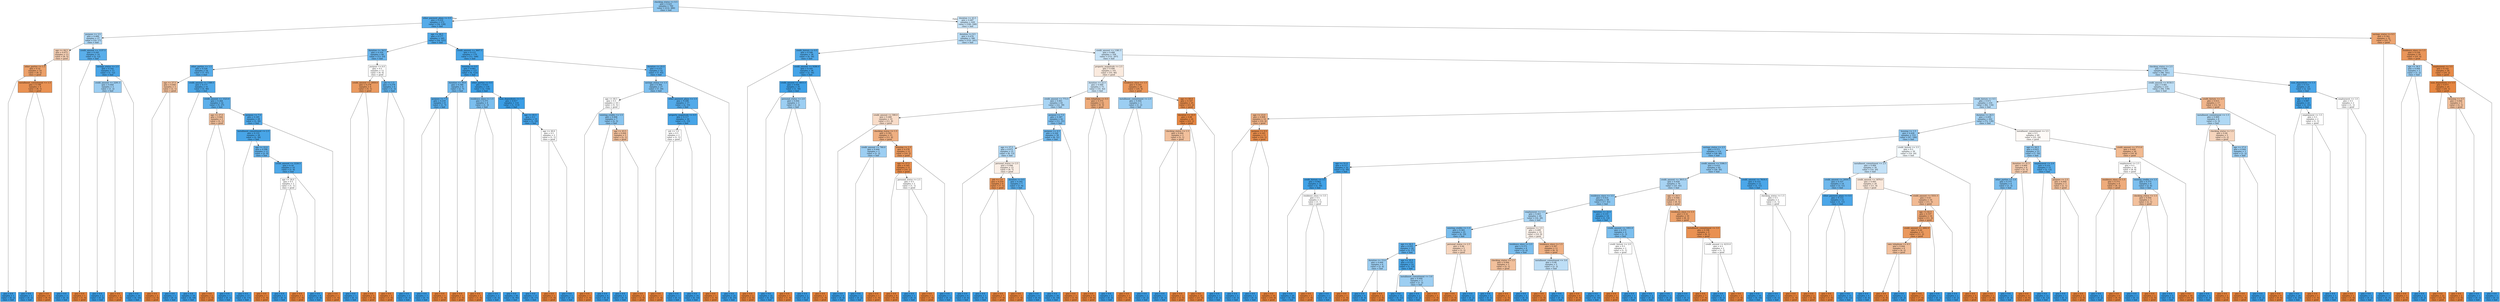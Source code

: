 digraph Tree {
node [shape=box, style="filled", color="black"] ;
graph [ranksep=equally, splines=polyline] ;
0 [label="checking_status <= 0.5\ngini = 0.425\nsamples = 700\nvalue = [214, 486]\nclass = bad", fillcolor="#399de58f"] ;
1 [label="other_payment_plans <= 0.5\ngini = 0.219\nsamples = 272\nvalue = [34, 238]\nclass = bad", fillcolor="#399de5db"] ;
0 -> 1 [labeldistance=2.5, labelangle=45, headlabel="True"] ;
2 [label="purpose <= 3.5\ngini = 0.466\nsamples = 27\nvalue = [10, 17]\nclass = bad", fillcolor="#399de569"] ;
1 -> 2 ;
3 [label="age <= 44.5\ngini = 0.473\nsamples = 13\nvalue = [8, 5]\nclass = good", fillcolor="#e5813960"] ;
2 -> 3 ;
4 [label="other_parties <= 1.5\ngini = 0.32\nsamples = 10\nvalue = [8, 2]\nclass = good", fillcolor="#e58139bf"] ;
3 -> 4 ;
5 [label="gini = 0.0\nsamples = 1\nvalue = [0, 1]\nclass = bad", fillcolor="#399de5ff"] ;
4 -> 5 ;
6 [label="installment_commitment <= 1.5\ngini = 0.198\nsamples = 9\nvalue = [8, 1]\nclass = good", fillcolor="#e58139df"] ;
4 -> 6 ;
7 [label="gini = 0.0\nsamples = 1\nvalue = [0, 1]\nclass = bad", fillcolor="#399de5ff"] ;
6 -> 7 ;
8 [label="gini = 0.0\nsamples = 8\nvalue = [8, 0]\nclass = good", fillcolor="#e58139ff"] ;
6 -> 8 ;
9 [label="gini = 0.0\nsamples = 3\nvalue = [0, 3]\nclass = bad", fillcolor="#399de5ff"] ;
3 -> 9 ;
10 [label="credit_amount <= 1137.5\ngini = 0.245\nsamples = 14\nvalue = [2, 12]\nclass = bad", fillcolor="#399de5d4"] ;
2 -> 10 ;
11 [label="gini = 0.0\nsamples = 1\nvalue = [1, 0]\nclass = good", fillcolor="#e58139ff"] ;
10 -> 11 ;
12 [label="savings_status <= 2.5\ngini = 0.142\nsamples = 13\nvalue = [1, 12]\nclass = bad", fillcolor="#399de5ea"] ;
10 -> 12 ;
13 [label="credit_amount <= 2291.5\ngini = 0.444\nsamples = 3\nvalue = [1, 2]\nclass = bad", fillcolor="#399de57f"] ;
12 -> 13 ;
14 [label="gini = 0.0\nsamples = 2\nvalue = [0, 2]\nclass = bad", fillcolor="#399de5ff"] ;
13 -> 14 ;
15 [label="gini = 0.0\nsamples = 1\nvalue = [1, 0]\nclass = good", fillcolor="#e58139ff"] ;
13 -> 15 ;
16 [label="gini = 0.0\nsamples = 10\nvalue = [0, 10]\nclass = bad", fillcolor="#399de5ff"] ;
12 -> 16 ;
17 [label="age <= 28.5\ngini = 0.177\nsamples = 245\nvalue = [24, 221]\nclass = bad", fillcolor="#399de5e3"] ;
1 -> 17 ;
18 [label="duration <= 34.5\ngini = 0.316\nsamples = 66\nvalue = [13, 53]\nclass = bad", fillcolor="#399de5c0"] ;
17 -> 18 ;
19 [label="other_parties <= 1.5\ngini = 0.226\nsamples = 54\nvalue = [7, 47]\nclass = bad", fillcolor="#399de5d9"] ;
18 -> 19 ;
20 [label="age <= 27.5\ngini = 0.444\nsamples = 3\nvalue = [2, 1]\nclass = good", fillcolor="#e581397f"] ;
19 -> 20 ;
21 [label="gini = 0.0\nsamples = 2\nvalue = [2, 0]\nclass = good", fillcolor="#e58139ff"] ;
20 -> 21 ;
22 [label="gini = 0.0\nsamples = 1\nvalue = [0, 1]\nclass = bad", fillcolor="#399de5ff"] ;
20 -> 22 ;
23 [label="credit_amount <= 1349.5\ngini = 0.177\nsamples = 51\nvalue = [5, 46]\nclass = bad", fillcolor="#399de5e3"] ;
19 -> 23 ;
24 [label="gini = 0.0\nsamples = 19\nvalue = [0, 19]\nclass = bad", fillcolor="#399de5ff"] ;
23 -> 24 ;
25 [label="credit_amount <= 1523.0\ngini = 0.264\nsamples = 32\nvalue = [5, 27]\nclass = bad", fillcolor="#399de5d0"] ;
23 -> 25 ;
26 [label="age <= 27.0\ngini = 0.444\nsamples = 3\nvalue = [2, 1]\nclass = good", fillcolor="#e581397f"] ;
25 -> 26 ;
27 [label="gini = 0.0\nsamples = 2\nvalue = [2, 0]\nclass = good", fillcolor="#e58139ff"] ;
26 -> 27 ;
28 [label="gini = 0.0\nsamples = 1\nvalue = [0, 1]\nclass = bad", fillcolor="#399de5ff"] ;
26 -> 28 ;
29 [label="purpose <= 7.5\ngini = 0.185\nsamples = 29\nvalue = [3, 26]\nclass = bad", fillcolor="#399de5e2"] ;
25 -> 29 ;
30 [label="installment_commitment <= 2.5\ngini = 0.133\nsamples = 28\nvalue = [2, 26]\nclass = bad", fillcolor="#399de5eb"] ;
29 -> 30 ;
31 [label="gini = 0.0\nsamples = 17\nvalue = [0, 17]\nclass = bad", fillcolor="#399de5ff"] ;
30 -> 31 ;
32 [label="age <= 22.0\ngini = 0.298\nsamples = 11\nvalue = [2, 9]\nclass = bad", fillcolor="#399de5c6"] ;
30 -> 32 ;
33 [label="gini = 0.0\nsamples = 1\nvalue = [1, 0]\nclass = good", fillcolor="#e58139ff"] ;
32 -> 33 ;
34 [label="credit_amount <= 2226.5\ngini = 0.18\nsamples = 10\nvalue = [1, 9]\nclass = bad", fillcolor="#399de5e3"] ;
32 -> 34 ;
35 [label="age <= 26.0\ngini = 0.5\nsamples = 2\nvalue = [1, 1]\nclass = good", fillcolor="#e5813900"] ;
34 -> 35 ;
36 [label="gini = 0.0\nsamples = 1\nvalue = [0, 1]\nclass = bad", fillcolor="#399de5ff"] ;
35 -> 36 ;
37 [label="gini = 0.0\nsamples = 1\nvalue = [1, 0]\nclass = good", fillcolor="#e58139ff"] ;
35 -> 37 ;
38 [label="gini = 0.0\nsamples = 8\nvalue = [0, 8]\nclass = bad", fillcolor="#399de5ff"] ;
34 -> 38 ;
39 [label="gini = 0.0\nsamples = 1\nvalue = [1, 0]\nclass = good", fillcolor="#e58139ff"] ;
29 -> 39 ;
40 [label="purpose <= 6.0\ngini = 0.5\nsamples = 12\nvalue = [6, 6]\nclass = good", fillcolor="#e5813900"] ;
18 -> 40 ;
41 [label="credit_amount <= 2959.0\ngini = 0.278\nsamples = 6\nvalue = [5, 1]\nclass = good", fillcolor="#e58139cc"] ;
40 -> 41 ;
42 [label="gini = 0.0\nsamples = 1\nvalue = [0, 1]\nclass = bad", fillcolor="#399de5ff"] ;
41 -> 42 ;
43 [label="gini = 0.0\nsamples = 5\nvalue = [5, 0]\nclass = good", fillcolor="#e58139ff"] ;
41 -> 43 ;
44 [label="job <= 1.5\ngini = 0.278\nsamples = 6\nvalue = [1, 5]\nclass = bad", fillcolor="#399de5cc"] ;
40 -> 44 ;
45 [label="gini = 0.0\nsamples = 1\nvalue = [1, 0]\nclass = good", fillcolor="#e58139ff"] ;
44 -> 45 ;
46 [label="gini = 0.0\nsamples = 5\nvalue = [0, 5]\nclass = bad", fillcolor="#399de5ff"] ;
44 -> 46 ;
47 [label="credit_amount <= 3607.5\ngini = 0.115\nsamples = 179\nvalue = [11, 168]\nclass = bad", fillcolor="#399de5ee"] ;
17 -> 47 ;
48 [label="housing <= 0.5\ngini = 0.061\nsamples = 127\nvalue = [4, 123]\nclass = bad", fillcolor="#399de5f7"] ;
47 -> 48 ;
49 [label="duration <= 30.0\ngini = 0.346\nsamples = 9\nvalue = [2, 7]\nclass = bad", fillcolor="#399de5b6"] ;
48 -> 49 ;
50 [label="purpose <= 7.5\ngini = 0.219\nsamples = 8\nvalue = [1, 7]\nclass = bad", fillcolor="#399de5db"] ;
49 -> 50 ;
51 [label="gini = 0.0\nsamples = 7\nvalue = [0, 7]\nclass = bad", fillcolor="#399de5ff"] ;
50 -> 51 ;
52 [label="gini = 0.0\nsamples = 1\nvalue = [1, 0]\nclass = good", fillcolor="#e58139ff"] ;
50 -> 52 ;
53 [label="gini = 0.0\nsamples = 1\nvalue = [1, 0]\nclass = good", fillcolor="#e58139ff"] ;
49 -> 53 ;
54 [label="other_parties <= 0.5\ngini = 0.033\nsamples = 118\nvalue = [2, 116]\nclass = bad", fillcolor="#399de5fb"] ;
48 -> 54 ;
55 [label="residence_since <= 1.5\ngini = 0.375\nsamples = 4\nvalue = [1, 3]\nclass = bad", fillcolor="#399de5aa"] ;
54 -> 55 ;
56 [label="gini = 0.0\nsamples = 1\nvalue = [1, 0]\nclass = good", fillcolor="#e58139ff"] ;
55 -> 56 ;
57 [label="gini = 0.0\nsamples = 3\nvalue = [0, 3]\nclass = bad", fillcolor="#399de5ff"] ;
55 -> 57 ;
58 [label="num_dependents <= 1.5\ngini = 0.017\nsamples = 114\nvalue = [1, 113]\nclass = bad", fillcolor="#399de5fd"] ;
54 -> 58 ;
59 [label="gini = 0.0\nsamples = 95\nvalue = [0, 95]\nclass = bad", fillcolor="#399de5ff"] ;
58 -> 59 ;
60 [label="age <= 45.5\ngini = 0.1\nsamples = 19\nvalue = [1, 18]\nclass = bad", fillcolor="#399de5f1"] ;
58 -> 60 ;
61 [label="gini = 0.0\nsamples = 17\nvalue = [0, 17]\nclass = bad", fillcolor="#399de5ff"] ;
60 -> 61 ;
62 [label="age <= 49.0\ngini = 0.5\nsamples = 2\nvalue = [1, 1]\nclass = good", fillcolor="#e5813900"] ;
60 -> 62 ;
63 [label="gini = 0.0\nsamples = 1\nvalue = [1, 0]\nclass = good", fillcolor="#e58139ff"] ;
62 -> 63 ;
64 [label="gini = 0.0\nsamples = 1\nvalue = [0, 1]\nclass = bad", fillcolor="#399de5ff"] ;
62 -> 64 ;
65 [label="duration <= 25.5\ngini = 0.233\nsamples = 52\nvalue = [7, 45]\nclass = bad", fillcolor="#399de5d7"] ;
47 -> 65 ;
66 [label="savings_status <= 1.5\ngini = 0.384\nsamples = 27\nvalue = [7, 20]\nclass = bad", fillcolor="#399de5a6"] ;
65 -> 66 ;
67 [label="age <= 40.5\ngini = 0.5\nsamples = 10\nvalue = [5, 5]\nclass = good", fillcolor="#e5813900"] ;
66 -> 67 ;
68 [label="gini = 0.0\nsamples = 3\nvalue = [3, 0]\nclass = good", fillcolor="#e58139ff"] ;
67 -> 68 ;
69 [label="existing_credits <= 1.5\ngini = 0.408\nsamples = 7\nvalue = [2, 5]\nclass = bad", fillcolor="#399de599"] ;
67 -> 69 ;
70 [label="gini = 0.0\nsamples = 4\nvalue = [0, 4]\nclass = bad", fillcolor="#399de5ff"] ;
69 -> 70 ;
71 [label="age <= 43.5\ngini = 0.444\nsamples = 3\nvalue = [2, 1]\nclass = good", fillcolor="#e581397f"] ;
69 -> 71 ;
72 [label="gini = 0.0\nsamples = 1\nvalue = [0, 1]\nclass = bad", fillcolor="#399de5ff"] ;
71 -> 72 ;
73 [label="gini = 0.0\nsamples = 2\nvalue = [2, 0]\nclass = good", fillcolor="#e58139ff"] ;
71 -> 73 ;
74 [label="other_payment_plans <= 1.5\ngini = 0.208\nsamples = 17\nvalue = [2, 15]\nclass = bad", fillcolor="#399de5dd"] ;
66 -> 74 ;
75 [label="property_magnitude <= 0.5\ngini = 0.117\nsamples = 16\nvalue = [1, 15]\nclass = bad", fillcolor="#399de5ee"] ;
74 -> 75 ;
76 [label="job <= 1.0\ngini = 0.5\nsamples = 2\nvalue = [1, 1]\nclass = good", fillcolor="#e5813900"] ;
75 -> 76 ;
77 [label="gini = 0.0\nsamples = 1\nvalue = [1, 0]\nclass = good", fillcolor="#e58139ff"] ;
76 -> 77 ;
78 [label="gini = 0.0\nsamples = 1\nvalue = [0, 1]\nclass = bad", fillcolor="#399de5ff"] ;
76 -> 78 ;
79 [label="gini = 0.0\nsamples = 14\nvalue = [0, 14]\nclass = bad", fillcolor="#399de5ff"] ;
75 -> 79 ;
80 [label="gini = 0.0\nsamples = 1\nvalue = [1, 0]\nclass = good", fillcolor="#e58139ff"] ;
74 -> 80 ;
81 [label="gini = 0.0\nsamples = 25\nvalue = [0, 25]\nclass = bad", fillcolor="#399de5ff"] ;
65 -> 81 ;
82 [label="duration <= 43.5\ngini = 0.487\nsamples = 428\nvalue = [180, 248]\nclass = bad", fillcolor="#399de546"] ;
0 -> 82 [labeldistance=2.5, labelangle=-45, headlabel="False"] ;
83 [label="duration <= 8.5\ngini = 0.476\nsamples = 396\nvalue = [155, 241]\nclass = bad", fillcolor="#399de55b"] ;
82 -> 83 ;
84 [label="credit_history <= 0.5\ngini = 0.188\nsamples = 38\nvalue = [4, 34]\nclass = bad", fillcolor="#399de5e1"] ;
83 -> 84 ;
85 [label="gini = 0.0\nsamples = 2\nvalue = [2, 0]\nclass = good", fillcolor="#e58139ff"] ;
84 -> 85 ;
86 [label="credit_amount <= 9286.0\ngini = 0.105\nsamples = 36\nvalue = [2, 34]\nclass = bad", fillcolor="#399de5f0"] ;
84 -> 86 ;
87 [label="credit_amount <= 3015.5\ngini = 0.056\nsamples = 35\nvalue = [1, 34]\nclass = bad", fillcolor="#399de5f8"] ;
86 -> 87 ;
88 [label="gini = 0.0\nsamples = 32\nvalue = [0, 32]\nclass = bad", fillcolor="#399de5ff"] ;
87 -> 88 ;
89 [label="personal_status <= 2.0\ngini = 0.444\nsamples = 3\nvalue = [1, 2]\nclass = bad", fillcolor="#399de57f"] ;
87 -> 89 ;
90 [label="gini = 0.0\nsamples = 1\nvalue = [1, 0]\nclass = good", fillcolor="#e58139ff"] ;
89 -> 90 ;
91 [label="gini = 0.0\nsamples = 2\nvalue = [0, 2]\nclass = bad", fillcolor="#399de5ff"] ;
89 -> 91 ;
92 [label="gini = 0.0\nsamples = 1\nvalue = [1, 0]\nclass = good", fillcolor="#e58139ff"] ;
86 -> 92 ;
93 [label="credit_amount <= 1381.5\ngini = 0.488\nsamples = 358\nvalue = [151, 207]\nclass = bad", fillcolor="#399de545"] ;
83 -> 93 ;
94 [label="property_magnitude <= 2.5\ngini = 0.496\nsamples = 101\nvalue = [55, 46]\nclass = good", fillcolor="#e581392a"] ;
93 -> 94 ;
95 [label="duration <= 22.5\ngini = 0.489\nsamples = 73\nvalue = [31, 42]\nclass = bad", fillcolor="#399de543"] ;
94 -> 95 ;
96 [label="credit_amount <= 773.5\ngini = 0.461\nsamples = 61\nvalue = [22, 39]\nclass = bad", fillcolor="#399de56f"] ;
95 -> 96 ;
97 [label="credit_amount <= 590.0\ngini = 0.488\nsamples = 19\nvalue = [11, 8]\nclass = good", fillcolor="#e5813946"] ;
96 -> 97 ;
98 [label="gini = 0.0\nsamples = 4\nvalue = [0, 4]\nclass = bad", fillcolor="#399de5ff"] ;
97 -> 98 ;
99 [label="checking_status <= 1.5\ngini = 0.391\nsamples = 15\nvalue = [11, 4]\nclass = good", fillcolor="#e58139a2"] ;
97 -> 99 ;
100 [label="credit_amount <= 760.0\ngini = 0.444\nsamples = 3\nvalue = [1, 2]\nclass = bad", fillcolor="#399de57f"] ;
99 -> 100 ;
101 [label="gini = 0.0\nsamples = 2\nvalue = [0, 2]\nclass = bad", fillcolor="#399de5ff"] ;
100 -> 101 ;
102 [label="gini = 0.0\nsamples = 1\nvalue = [1, 0]\nclass = good", fillcolor="#e58139ff"] ;
100 -> 102 ;
103 [label="housing <= 1.5\ngini = 0.278\nsamples = 12\nvalue = [10, 2]\nclass = good", fillcolor="#e58139cc"] ;
99 -> 103 ;
104 [label="age <= 37.5\ngini = 0.165\nsamples = 11\nvalue = [10, 1]\nclass = good", fillcolor="#e58139e6"] ;
103 -> 104 ;
105 [label="gini = 0.0\nsamples = 9\nvalue = [9, 0]\nclass = good", fillcolor="#e58139ff"] ;
104 -> 105 ;
106 [label="personal_status <= 2.5\ngini = 0.5\nsamples = 2\nvalue = [1, 1]\nclass = good", fillcolor="#e5813900"] ;
104 -> 106 ;
107 [label="gini = 0.0\nsamples = 1\nvalue = [0, 1]\nclass = bad", fillcolor="#399de5ff"] ;
106 -> 107 ;
108 [label="gini = 0.0\nsamples = 1\nvalue = [1, 0]\nclass = good", fillcolor="#e58139ff"] ;
106 -> 108 ;
109 [label="gini = 0.0\nsamples = 1\nvalue = [0, 1]\nclass = bad", fillcolor="#399de5ff"] ;
103 -> 109 ;
110 [label="purpose <= 7.5\ngini = 0.387\nsamples = 42\nvalue = [11, 31]\nclass = bad", fillcolor="#399de5a5"] ;
96 -> 110 ;
111 [label="purpose <= 4.5\ngini = 0.326\nsamples = 39\nvalue = [8, 31]\nclass = bad", fillcolor="#399de5bd"] ;
110 -> 111 ;
112 [label="age <= 27.5\ngini = 0.472\nsamples = 21\nvalue = [8, 13]\nclass = bad", fillcolor="#399de562"] ;
111 -> 112 ;
113 [label="gini = 0.0\nsamples = 6\nvalue = [0, 6]\nclass = bad", fillcolor="#399de5ff"] ;
112 -> 113 ;
114 [label="personal_status <= 2.5\ngini = 0.498\nsamples = 15\nvalue = [8, 7]\nclass = good", fillcolor="#e5813920"] ;
112 -> 114 ;
115 [label="job <= 1.0\ngini = 0.219\nsamples = 8\nvalue = [7, 1]\nclass = good", fillcolor="#e58139db"] ;
114 -> 115 ;
116 [label="gini = 0.0\nsamples = 1\nvalue = [0, 1]\nclass = bad", fillcolor="#399de5ff"] ;
115 -> 116 ;
117 [label="gini = 0.0\nsamples = 7\nvalue = [7, 0]\nclass = good", fillcolor="#e58139ff"] ;
115 -> 117 ;
118 [label="duration <= 9.5\ngini = 0.245\nsamples = 7\nvalue = [1, 6]\nclass = bad", fillcolor="#399de5d4"] ;
114 -> 118 ;
119 [label="gini = 0.0\nsamples = 1\nvalue = [1, 0]\nclass = good", fillcolor="#e58139ff"] ;
118 -> 119 ;
120 [label="gini = 0.0\nsamples = 6\nvalue = [0, 6]\nclass = bad", fillcolor="#399de5ff"] ;
118 -> 120 ;
121 [label="gini = 0.0\nsamples = 18\nvalue = [0, 18]\nclass = bad", fillcolor="#399de5ff"] ;
111 -> 121 ;
122 [label="gini = 0.0\nsamples = 3\nvalue = [3, 0]\nclass = good", fillcolor="#e58139ff"] ;
110 -> 122 ;
123 [label="own_telephone <= 0.5\ngini = 0.375\nsamples = 12\nvalue = [9, 3]\nclass = good", fillcolor="#e58139aa"] ;
95 -> 123 ;
124 [label="gini = 0.0\nsamples = 9\nvalue = [9, 0]\nclass = good", fillcolor="#e58139ff"] ;
123 -> 124 ;
125 [label="gini = 0.0\nsamples = 3\nvalue = [0, 3]\nclass = bad", fillcolor="#399de5ff"] ;
123 -> 125 ;
126 [label="residence_since <= 1.5\ngini = 0.245\nsamples = 28\nvalue = [24, 4]\nclass = good", fillcolor="#e58139d4"] ;
94 -> 126 ;
127 [label="installment_commitment <= 2.5\ngini = 0.444\nsamples = 3\nvalue = [1, 2]\nclass = bad", fillcolor="#399de57f"] ;
126 -> 127 ;
128 [label="gini = 0.0\nsamples = 1\nvalue = [1, 0]\nclass = good", fillcolor="#e58139ff"] ;
127 -> 128 ;
129 [label="gini = 0.0\nsamples = 2\nvalue = [0, 2]\nclass = bad", fillcolor="#399de5ff"] ;
127 -> 129 ;
130 [label="age <= 64.0\ngini = 0.147\nsamples = 25\nvalue = [23, 2]\nclass = good", fillcolor="#e58139e9"] ;
126 -> 130 ;
131 [label="duration <= 10.5\ngini = 0.08\nsamples = 24\nvalue = [23, 1]\nclass = good", fillcolor="#e58139f4"] ;
130 -> 131 ;
132 [label="checking_status <= 1.5\ngini = 0.444\nsamples = 3\nvalue = [2, 1]\nclass = good", fillcolor="#e581397f"] ;
131 -> 132 ;
133 [label="gini = 0.0\nsamples = 1\nvalue = [0, 1]\nclass = bad", fillcolor="#399de5ff"] ;
132 -> 133 ;
134 [label="gini = 0.0\nsamples = 2\nvalue = [2, 0]\nclass = good", fillcolor="#e58139ff"] ;
132 -> 134 ;
135 [label="gini = 0.0\nsamples = 21\nvalue = [21, 0]\nclass = good", fillcolor="#e58139ff"] ;
131 -> 135 ;
136 [label="gini = 0.0\nsamples = 1\nvalue = [0, 1]\nclass = bad", fillcolor="#399de5ff"] ;
130 -> 136 ;
137 [label="checking_status <= 2.5\ngini = 0.468\nsamples = 257\nvalue = [96, 161]\nclass = bad", fillcolor="#399de567"] ;
93 -> 137 ;
138 [label="credit_amount <= 8150.5\ngini = 0.481\nsamples = 233\nvalue = [94, 139]\nclass = bad", fillcolor="#399de553"] ;
137 -> 138 ;
139 [label="credit_history <= 0.5\ngini = 0.471\nsamples = 216\nvalue = [82, 134]\nclass = bad", fillcolor="#399de563"] ;
138 -> 139 ;
140 [label="age <= 23.0\ngini = 0.408\nsamples = 14\nvalue = [10, 4]\nclass = good", fillcolor="#e5813999"] ;
139 -> 140 ;
141 [label="gini = 0.0\nsamples = 3\nvalue = [0, 3]\nclass = bad", fillcolor="#399de5ff"] ;
140 -> 141 ;
142 [label="purpose <= 0.5\ngini = 0.165\nsamples = 11\nvalue = [10, 1]\nclass = good", fillcolor="#e58139e6"] ;
140 -> 142 ;
143 [label="gini = 0.0\nsamples = 1\nvalue = [0, 1]\nclass = bad", fillcolor="#399de5ff"] ;
142 -> 143 ;
144 [label="gini = 0.0\nsamples = 10\nvalue = [10, 0]\nclass = good", fillcolor="#e58139ff"] ;
142 -> 144 ;
145 [label="duration <= 26.5\ngini = 0.459\nsamples = 202\nvalue = [72, 130]\nclass = bad", fillcolor="#399de572"] ;
139 -> 145 ;
146 [label="housing <= 1.5\ngini = 0.426\nsamples = 153\nvalue = [47, 106]\nclass = bad", fillcolor="#399de58e"] ;
145 -> 146 ;
147 [label="savings_status <= 2.5\ngini = 0.371\nsamples = 114\nvalue = [28, 86]\nclass = bad", fillcolor="#399de5ac"] ;
146 -> 147 ;
148 [label="age <= 51.0\ngini = 0.117\nsamples = 32\nvalue = [2, 30]\nclass = bad", fillcolor="#399de5ee"] ;
147 -> 148 ;
149 [label="credit_history <= 3.5\ngini = 0.062\nsamples = 31\nvalue = [1, 30]\nclass = bad", fillcolor="#399de5f6"] ;
148 -> 149 ;
150 [label="gini = 0.0\nsamples = 29\nvalue = [0, 29]\nclass = bad", fillcolor="#399de5ff"] ;
149 -> 150 ;
151 [label="residence_since <= 3.5\ngini = 0.5\nsamples = 2\nvalue = [1, 1]\nclass = good", fillcolor="#e5813900"] ;
149 -> 151 ;
152 [label="gini = 0.0\nsamples = 1\nvalue = [1, 0]\nclass = good", fillcolor="#e58139ff"] ;
151 -> 152 ;
153 [label="gini = 0.0\nsamples = 1\nvalue = [0, 1]\nclass = bad", fillcolor="#399de5ff"] ;
151 -> 153 ;
154 [label="gini = 0.0\nsamples = 1\nvalue = [1, 0]\nclass = good", fillcolor="#e58139ff"] ;
148 -> 154 ;
155 [label="credit_amount <= 5306.5\ngini = 0.433\nsamples = 82\nvalue = [26, 56]\nclass = bad", fillcolor="#399de589"] ;
147 -> 155 ;
156 [label="credit_amount <= 3915.5\ngini = 0.459\nsamples = 70\nvalue = [25, 45]\nclass = bad", fillcolor="#399de571"] ;
155 -> 156 ;
157 [label="residence_since <= 3.5\ngini = 0.414\nsamples = 58\nvalue = [17, 41]\nclass = bad", fillcolor="#399de595"] ;
156 -> 157 ;
158 [label="employment <= 1.5\ngini = 0.463\nsamples = 44\nvalue = [16, 28]\nclass = bad", fillcolor="#399de56d"] ;
157 -> 158 ;
159 [label="existing_credits <= 1.5\ngini = 0.365\nsamples = 25\nvalue = [6, 19]\nclass = bad", fillcolor="#399de5ae"] ;
158 -> 159 ;
160 [label="age <= 24.5\ngini = 0.255\nsamples = 20\nvalue = [3, 17]\nclass = bad", fillcolor="#399de5d2"] ;
159 -> 160 ;
161 [label="duration <= 15.0\ngini = 0.444\nsamples = 6\nvalue = [2, 4]\nclass = bad", fillcolor="#399de57f"] ;
160 -> 161 ;
162 [label="gini = 0.0\nsamples = 4\nvalue = [0, 4]\nclass = bad", fillcolor="#399de5ff"] ;
161 -> 162 ;
163 [label="gini = 0.0\nsamples = 2\nvalue = [2, 0]\nclass = good", fillcolor="#e58139ff"] ;
161 -> 163 ;
164 [label="age <= 35.5\ngini = 0.133\nsamples = 14\nvalue = [1, 13]\nclass = bad", fillcolor="#399de5eb"] ;
160 -> 164 ;
165 [label="gini = 0.0\nsamples = 11\nvalue = [0, 11]\nclass = bad", fillcolor="#399de5ff"] ;
164 -> 165 ;
166 [label="installment_commitment <= 3.0\ngini = 0.444\nsamples = 3\nvalue = [1, 2]\nclass = bad", fillcolor="#399de57f"] ;
164 -> 166 ;
167 [label="gini = 0.0\nsamples = 2\nvalue = [0, 2]\nclass = bad", fillcolor="#399de5ff"] ;
166 -> 167 ;
168 [label="gini = 0.0\nsamples = 1\nvalue = [1, 0]\nclass = good", fillcolor="#e58139ff"] ;
166 -> 168 ;
169 [label="personal_status <= 2.5\ngini = 0.48\nsamples = 5\nvalue = [3, 2]\nclass = good", fillcolor="#e5813955"] ;
159 -> 169 ;
170 [label="gini = 0.0\nsamples = 3\nvalue = [3, 0]\nclass = good", fillcolor="#e58139ff"] ;
169 -> 170 ;
171 [label="gini = 0.0\nsamples = 2\nvalue = [0, 2]\nclass = bad", fillcolor="#399de5ff"] ;
169 -> 171 ;
172 [label="purpose <= 3.5\ngini = 0.499\nsamples = 19\nvalue = [10, 9]\nclass = good", fillcolor="#e5813919"] ;
158 -> 172 ;
173 [label="residence_since <= 2.5\ngini = 0.375\nsamples = 8\nvalue = [2, 6]\nclass = bad", fillcolor="#399de5aa"] ;
172 -> 173 ;
174 [label="checking_status <= 1.5\ngini = 0.444\nsamples = 3\nvalue = [2, 1]\nclass = good", fillcolor="#e581397f"] ;
173 -> 174 ;
175 [label="gini = 0.0\nsamples = 1\nvalue = [0, 1]\nclass = bad", fillcolor="#399de5ff"] ;
174 -> 175 ;
176 [label="gini = 0.0\nsamples = 2\nvalue = [2, 0]\nclass = good", fillcolor="#e58139ff"] ;
174 -> 176 ;
177 [label="gini = 0.0\nsamples = 5\nvalue = [0, 5]\nclass = bad", fillcolor="#399de5ff"] ;
173 -> 177 ;
178 [label="residence_since <= 1.5\ngini = 0.397\nsamples = 11\nvalue = [8, 3]\nclass = good", fillcolor="#e581399f"] ;
172 -> 178 ;
179 [label="installment_commitment <= 3.0\ngini = 0.48\nsamples = 5\nvalue = [2, 3]\nclass = bad", fillcolor="#399de555"] ;
178 -> 179 ;
180 [label="gini = 0.0\nsamples = 2\nvalue = [2, 0]\nclass = good", fillcolor="#e58139ff"] ;
179 -> 180 ;
181 [label="gini = 0.0\nsamples = 3\nvalue = [0, 3]\nclass = bad", fillcolor="#399de5ff"] ;
179 -> 181 ;
182 [label="gini = 0.0\nsamples = 6\nvalue = [6, 0]\nclass = good", fillcolor="#e58139ff"] ;
178 -> 182 ;
183 [label="duration <= 22.5\ngini = 0.133\nsamples = 14\nvalue = [1, 13]\nclass = bad", fillcolor="#399de5eb"] ;
157 -> 183 ;
184 [label="gini = 0.0\nsamples = 10\nvalue = [0, 10]\nclass = bad", fillcolor="#399de5ff"] ;
183 -> 184 ;
185 [label="credit_amount <= 1951.0\ngini = 0.375\nsamples = 4\nvalue = [1, 3]\nclass = bad", fillcolor="#399de5aa"] ;
183 -> 185 ;
186 [label="credit_history <= 2.0\ngini = 0.5\nsamples = 2\nvalue = [1, 1]\nclass = good", fillcolor="#e5813900"] ;
185 -> 186 ;
187 [label="gini = 0.0\nsamples = 1\nvalue = [1, 0]\nclass = good", fillcolor="#e58139ff"] ;
186 -> 187 ;
188 [label="gini = 0.0\nsamples = 1\nvalue = [0, 1]\nclass = bad", fillcolor="#399de5ff"] ;
186 -> 188 ;
189 [label="gini = 0.0\nsamples = 2\nvalue = [0, 2]\nclass = bad", fillcolor="#399de5ff"] ;
185 -> 189 ;
190 [label="age <= 24.5\ngini = 0.444\nsamples = 12\nvalue = [8, 4]\nclass = good", fillcolor="#e581397f"] ;
156 -> 190 ;
191 [label="gini = 0.0\nsamples = 2\nvalue = [0, 2]\nclass = bad", fillcolor="#399de5ff"] ;
190 -> 191 ;
192 [label="residence_since <= 1.5\ngini = 0.32\nsamples = 10\nvalue = [8, 2]\nclass = good", fillcolor="#e58139bf"] ;
190 -> 192 ;
193 [label="gini = 0.0\nsamples = 1\nvalue = [0, 1]\nclass = bad", fillcolor="#399de5ff"] ;
192 -> 193 ;
194 [label="installment_commitment <= 3.5\ngini = 0.198\nsamples = 9\nvalue = [8, 1]\nclass = good", fillcolor="#e58139df"] ;
192 -> 194 ;
195 [label="gini = 0.0\nsamples = 7\nvalue = [7, 0]\nclass = good", fillcolor="#e58139ff"] ;
194 -> 195 ;
196 [label="credit_amount <= 4233.0\ngini = 0.5\nsamples = 2\nvalue = [1, 1]\nclass = good", fillcolor="#e5813900"] ;
194 -> 196 ;
197 [label="gini = 0.0\nsamples = 1\nvalue = [0, 1]\nclass = bad", fillcolor="#399de5ff"] ;
196 -> 197 ;
198 [label="gini = 0.0\nsamples = 1\nvalue = [1, 0]\nclass = good", fillcolor="#e58139ff"] ;
196 -> 198 ;
199 [label="credit_amount <= 7619.5\ngini = 0.153\nsamples = 12\nvalue = [1, 11]\nclass = bad", fillcolor="#399de5e8"] ;
155 -> 199 ;
200 [label="gini = 0.0\nsamples = 10\nvalue = [0, 10]\nclass = bad", fillcolor="#399de5ff"] ;
199 -> 200 ;
201 [label="checking_status <= 1.5\ngini = 0.5\nsamples = 2\nvalue = [1, 1]\nclass = good", fillcolor="#e5813900"] ;
199 -> 201 ;
202 [label="gini = 0.0\nsamples = 1\nvalue = [0, 1]\nclass = bad", fillcolor="#399de5ff"] ;
201 -> 202 ;
203 [label="gini = 0.0\nsamples = 1\nvalue = [1, 0]\nclass = good", fillcolor="#e58139ff"] ;
201 -> 203 ;
204 [label="credit_history <= 3.5\ngini = 0.5\nsamples = 39\nvalue = [19, 20]\nclass = bad", fillcolor="#399de50d"] ;
146 -> 204 ;
205 [label="installment_commitment <= 2.5\ngini = 0.484\nsamples = 34\nvalue = [14, 20]\nclass = bad", fillcolor="#399de54d"] ;
204 -> 205 ;
206 [label="credit_amount <= 2059.5\ngini = 0.337\nsamples = 14\nvalue = [3, 11]\nclass = bad", fillcolor="#399de5b9"] ;
205 -> 206 ;
207 [label="gini = 0.0\nsamples = 2\nvalue = [2, 0]\nclass = good", fillcolor="#e58139ff"] ;
206 -> 207 ;
208 [label="other_payment_plans <= 0.5\ngini = 0.153\nsamples = 12\nvalue = [1, 11]\nclass = bad", fillcolor="#399de5e8"] ;
206 -> 208 ;
209 [label="gini = 0.0\nsamples = 1\nvalue = [1, 0]\nclass = good", fillcolor="#e58139ff"] ;
208 -> 209 ;
210 [label="gini = 0.0\nsamples = 11\nvalue = [0, 11]\nclass = bad", fillcolor="#399de5ff"] ;
208 -> 210 ;
211 [label="credit_amount <= 1870.0\ngini = 0.495\nsamples = 20\nvalue = [11, 9]\nclass = good", fillcolor="#e581392e"] ;
205 -> 211 ;
212 [label="gini = 0.0\nsamples = 4\nvalue = [0, 4]\nclass = bad", fillcolor="#399de5ff"] ;
211 -> 212 ;
213 [label="credit_amount <= 5551.5\ngini = 0.43\nsamples = 16\nvalue = [11, 5]\nclass = good", fillcolor="#e581398b"] ;
211 -> 213 ;
214 [label="age <= 62.5\ngini = 0.337\nsamples = 14\nvalue = [11, 3]\nclass = good", fillcolor="#e58139b9"] ;
213 -> 214 ;
215 [label="credit_amount <= 2662.0\ngini = 0.26\nsamples = 13\nvalue = [11, 2]\nclass = good", fillcolor="#e58139d1"] ;
214 -> 215 ;
216 [label="own_telephone <= 0.5\ngini = 0.444\nsamples = 6\nvalue = [4, 2]\nclass = good", fillcolor="#e581397f"] ;
215 -> 216 ;
217 [label="gini = 0.0\nsamples = 4\nvalue = [4, 0]\nclass = good", fillcolor="#e58139ff"] ;
216 -> 217 ;
218 [label="gini = 0.0\nsamples = 2\nvalue = [0, 2]\nclass = bad", fillcolor="#399de5ff"] ;
216 -> 218 ;
219 [label="gini = 0.0\nsamples = 7\nvalue = [7, 0]\nclass = good", fillcolor="#e58139ff"] ;
215 -> 219 ;
220 [label="gini = 0.0\nsamples = 1\nvalue = [0, 1]\nclass = bad", fillcolor="#399de5ff"] ;
214 -> 220 ;
221 [label="gini = 0.0\nsamples = 2\nvalue = [0, 2]\nclass = bad", fillcolor="#399de5ff"] ;
213 -> 221 ;
222 [label="gini = 0.0\nsamples = 5\nvalue = [5, 0]\nclass = good", fillcolor="#e58139ff"] ;
204 -> 222 ;
223 [label="installment_commitment <= 3.5\ngini = 0.5\nsamples = 49\nvalue = [25, 24]\nclass = good", fillcolor="#e581390a"] ;
145 -> 223 ;
224 [label="age <= 26.5\ngini = 0.423\nsamples = 23\nvalue = [7, 16]\nclass = bad", fillcolor="#399de58f"] ;
223 -> 224 ;
225 [label="duration <= 31.5\ngini = 0.469\nsamples = 8\nvalue = [5, 3]\nclass = good", fillcolor="#e5813966"] ;
224 -> 225 ;
226 [label="other_parties <= 1.0\ngini = 0.375\nsamples = 4\nvalue = [1, 3]\nclass = bad", fillcolor="#399de5aa"] ;
225 -> 226 ;
227 [label="gini = 0.0\nsamples = 1\nvalue = [1, 0]\nclass = good", fillcolor="#e58139ff"] ;
226 -> 227 ;
228 [label="gini = 0.0\nsamples = 3\nvalue = [0, 3]\nclass = bad", fillcolor="#399de5ff"] ;
226 -> 228 ;
229 [label="gini = 0.0\nsamples = 4\nvalue = [4, 0]\nclass = good", fillcolor="#e58139ff"] ;
225 -> 229 ;
230 [label="employment <= 2.0\ngini = 0.231\nsamples = 15\nvalue = [2, 13]\nclass = bad", fillcolor="#399de5d8"] ;
224 -> 230 ;
231 [label="gini = 0.0\nsamples = 12\nvalue = [0, 12]\nclass = bad", fillcolor="#399de5ff"] ;
230 -> 231 ;
232 [label="purpose <= 2.5\ngini = 0.444\nsamples = 3\nvalue = [2, 1]\nclass = good", fillcolor="#e581397f"] ;
230 -> 232 ;
233 [label="gini = 0.0\nsamples = 1\nvalue = [0, 1]\nclass = bad", fillcolor="#399de5ff"] ;
232 -> 233 ;
234 [label="gini = 0.0\nsamples = 2\nvalue = [2, 0]\nclass = good", fillcolor="#e58139ff"] ;
232 -> 234 ;
235 [label="credit_amount <= 3713.0\ngini = 0.426\nsamples = 26\nvalue = [18, 8]\nclass = good", fillcolor="#e581398e"] ;
223 -> 235 ;
236 [label="employment <= 2.5\ngini = 0.5\nsamples = 16\nvalue = [8, 8]\nclass = good", fillcolor="#e5813900"] ;
235 -> 236 ;
237 [label="residence_since <= 1.5\ngini = 0.375\nsamples = 8\nvalue = [6, 2]\nclass = good", fillcolor="#e58139aa"] ;
236 -> 237 ;
238 [label="gini = 0.0\nsamples = 2\nvalue = [0, 2]\nclass = bad", fillcolor="#399de5ff"] ;
237 -> 238 ;
239 [label="gini = 0.0\nsamples = 6\nvalue = [6, 0]\nclass = good", fillcolor="#e58139ff"] ;
237 -> 239 ;
240 [label="existing_credits <= 1.5\ngini = 0.375\nsamples = 8\nvalue = [2, 6]\nclass = bad", fillcolor="#399de5aa"] ;
236 -> 240 ;
241 [label="checking_status <= 1.5\ngini = 0.444\nsamples = 3\nvalue = [2, 1]\nclass = good", fillcolor="#e581397f"] ;
240 -> 241 ;
242 [label="gini = 0.0\nsamples = 1\nvalue = [0, 1]\nclass = bad", fillcolor="#399de5ff"] ;
241 -> 242 ;
243 [label="gini = 0.0\nsamples = 2\nvalue = [2, 0]\nclass = good", fillcolor="#e58139ff"] ;
241 -> 243 ;
244 [label="gini = 0.0\nsamples = 5\nvalue = [0, 5]\nclass = bad", fillcolor="#399de5ff"] ;
240 -> 244 ;
245 [label="gini = 0.0\nsamples = 10\nvalue = [10, 0]\nclass = good", fillcolor="#e58139ff"] ;
235 -> 245 ;
246 [label="credit_history <= 2.5\ngini = 0.415\nsamples = 17\nvalue = [12, 5]\nclass = good", fillcolor="#e5813995"] ;
138 -> 246 ;
247 [label="installment_commitment <= 1.5\ngini = 0.469\nsamples = 8\nvalue = [3, 5]\nclass = bad", fillcolor="#399de566"] ;
246 -> 247 ;
248 [label="gini = 0.0\nsamples = 3\nvalue = [0, 3]\nclass = bad", fillcolor="#399de5ff"] ;
247 -> 248 ;
249 [label="checking_status <= 1.5\ngini = 0.48\nsamples = 5\nvalue = [3, 2]\nclass = good", fillcolor="#e5813955"] ;
247 -> 249 ;
250 [label="gini = 0.0\nsamples = 2\nvalue = [2, 0]\nclass = good", fillcolor="#e58139ff"] ;
249 -> 250 ;
251 [label="age <= 27.0\ngini = 0.444\nsamples = 3\nvalue = [1, 2]\nclass = bad", fillcolor="#399de57f"] ;
249 -> 251 ;
252 [label="gini = 0.0\nsamples = 1\nvalue = [1, 0]\nclass = good", fillcolor="#e58139ff"] ;
251 -> 252 ;
253 [label="gini = 0.0\nsamples = 2\nvalue = [0, 2]\nclass = bad", fillcolor="#399de5ff"] ;
251 -> 253 ;
254 [label="gini = 0.0\nsamples = 9\nvalue = [9, 0]\nclass = good", fillcolor="#e58139ff"] ;
246 -> 254 ;
255 [label="num_dependents <= 1.5\ngini = 0.153\nsamples = 24\nvalue = [2, 22]\nclass = bad", fillcolor="#399de5e8"] ;
137 -> 255 ;
256 [label="age <= 61.0\ngini = 0.087\nsamples = 22\nvalue = [1, 21]\nclass = bad", fillcolor="#399de5f3"] ;
255 -> 256 ;
257 [label="gini = 0.0\nsamples = 20\nvalue = [0, 20]\nclass = bad", fillcolor="#399de5ff"] ;
256 -> 257 ;
258 [label="employment <= 3.5\ngini = 0.5\nsamples = 2\nvalue = [1, 1]\nclass = good", fillcolor="#e5813900"] ;
256 -> 258 ;
259 [label="gini = 0.0\nsamples = 1\nvalue = [1, 0]\nclass = good", fillcolor="#e58139ff"] ;
258 -> 259 ;
260 [label="gini = 0.0\nsamples = 1\nvalue = [0, 1]\nclass = bad", fillcolor="#399de5ff"] ;
258 -> 260 ;
261 [label="employment <= 1.0\ngini = 0.5\nsamples = 2\nvalue = [1, 1]\nclass = good", fillcolor="#e5813900"] ;
255 -> 261 ;
262 [label="gini = 0.0\nsamples = 1\nvalue = [1, 0]\nclass = good", fillcolor="#e58139ff"] ;
261 -> 262 ;
263 [label="gini = 0.0\nsamples = 1\nvalue = [0, 1]\nclass = bad", fillcolor="#399de5ff"] ;
261 -> 263 ;
264 [label="savings_status <= 0.5\ngini = 0.342\nsamples = 32\nvalue = [25, 7]\nclass = good", fillcolor="#e58139b8"] ;
82 -> 264 ;
265 [label="gini = 0.0\nsamples = 3\nvalue = [0, 3]\nclass = bad", fillcolor="#399de5ff"] ;
264 -> 265 ;
266 [label="residence_since <= 1.5\ngini = 0.238\nsamples = 29\nvalue = [25, 4]\nclass = good", fillcolor="#e58139d6"] ;
264 -> 266 ;
267 [label="age <= 34.5\ngini = 0.444\nsamples = 3\nvalue = [1, 2]\nclass = bad", fillcolor="#399de57f"] ;
266 -> 267 ;
268 [label="gini = 0.0\nsamples = 1\nvalue = [1, 0]\nclass = good", fillcolor="#e58139ff"] ;
267 -> 268 ;
269 [label="gini = 0.0\nsamples = 2\nvalue = [0, 2]\nclass = bad", fillcolor="#399de5ff"] ;
267 -> 269 ;
270 [label="employment <= 3.5\ngini = 0.142\nsamples = 26\nvalue = [24, 2]\nclass = good", fillcolor="#e58139ea"] ;
266 -> 270 ;
271 [label="num_dependents <= 1.5\ngini = 0.077\nsamples = 25\nvalue = [24, 1]\nclass = good", fillcolor="#e58139f4"] ;
270 -> 271 ;
272 [label="gini = 0.0\nsamples = 22\nvalue = [22, 0]\nclass = good", fillcolor="#e58139ff"] ;
271 -> 272 ;
273 [label="housing <= 0.5\ngini = 0.444\nsamples = 3\nvalue = [2, 1]\nclass = good", fillcolor="#e581397f"] ;
271 -> 273 ;
274 [label="gini = 0.0\nsamples = 2\nvalue = [2, 0]\nclass = good", fillcolor="#e58139ff"] ;
273 -> 274 ;
275 [label="gini = 0.0\nsamples = 1\nvalue = [0, 1]\nclass = bad", fillcolor="#399de5ff"] ;
273 -> 275 ;
276 [label="gini = 0.0\nsamples = 1\nvalue = [0, 1]\nclass = bad", fillcolor="#399de5ff"] ;
270 -> 276 ;
{rank=same ; 0} ;
{rank=same ; 1; 82} ;
{rank=same ; 34; 104; 114; 148; 155; 205; 225; 230; 236} ;
{rank=same ; 35; 106; 115; 118; 149; 156; 199; 206; 211; 226; 232; 237; 240} ;
{rank=same ; 151; 157; 190; 201; 208; 213; 241} ;
{rank=same ; 158; 183; 192; 214} ;
{rank=same ; 159; 172; 185; 194; 215} ;
{rank=same ; 160; 169; 173; 178; 186; 196; 216} ;
{rank=same ; 161; 164; 174; 179} ;
{rank=same ; 166} ;
{rank=same ; 2; 17; 83; 264} ;
{rank=same ; 3; 10; 18; 47; 84; 93; 266} ;
{rank=same ; 4; 12; 19; 40; 48; 65; 86; 94; 137; 267; 270} ;
{rank=same ; 6; 13; 20; 23; 41; 44; 49; 54; 66; 87; 95; 126; 138; 255; 271} ;
{rank=same ; 25; 50; 55; 58; 67; 74; 89; 96; 123; 127; 130; 139; 246; 256; 261; 273} ;
{rank=same ; 26; 29; 60; 69; 75; 97; 110; 131; 140; 145; 247; 258} ;
{rank=same ; 30; 62; 71; 76; 99; 111; 132; 142; 146; 223; 249} ;
{rank=same ; 32; 100; 103; 112; 147; 204; 224; 235; 251} ;
{rank=same ; 5; 7; 8; 9; 11; 14; 15; 16; 21; 22; 24; 27; 28; 31; 33; 36; 37; 38; 39; 42; 43; 45; 46; 51; 52; 53; 56; 57; 59; 61; 63; 64; 68; 70; 72; 73; 77; 78; 79; 80; 81; 85; 88; 90; 91; 92; 98; 101; 102; 105; 107; 108; 109; 113; 116; 117; 119; 120; 121; 122; 124; 125; 128; 129; 133; 134; 135; 136; 141; 143; 144; 150; 152; 153; 154; 162; 163; 165; 167; 168; 170; 171; 175; 176; 177; 180; 181; 182; 184; 187; 188; 189; 191; 193; 195; 197; 198; 200; 202; 203; 207; 209; 210; 212; 217; 218; 219; 220; 221; 222; 227; 228; 229; 231; 233; 234; 238; 239; 242; 243; 244; 245; 248; 250; 252; 253; 254; 257; 259; 260; 262; 263; 265; 268; 269; 272; 274; 275; 276} ;
}